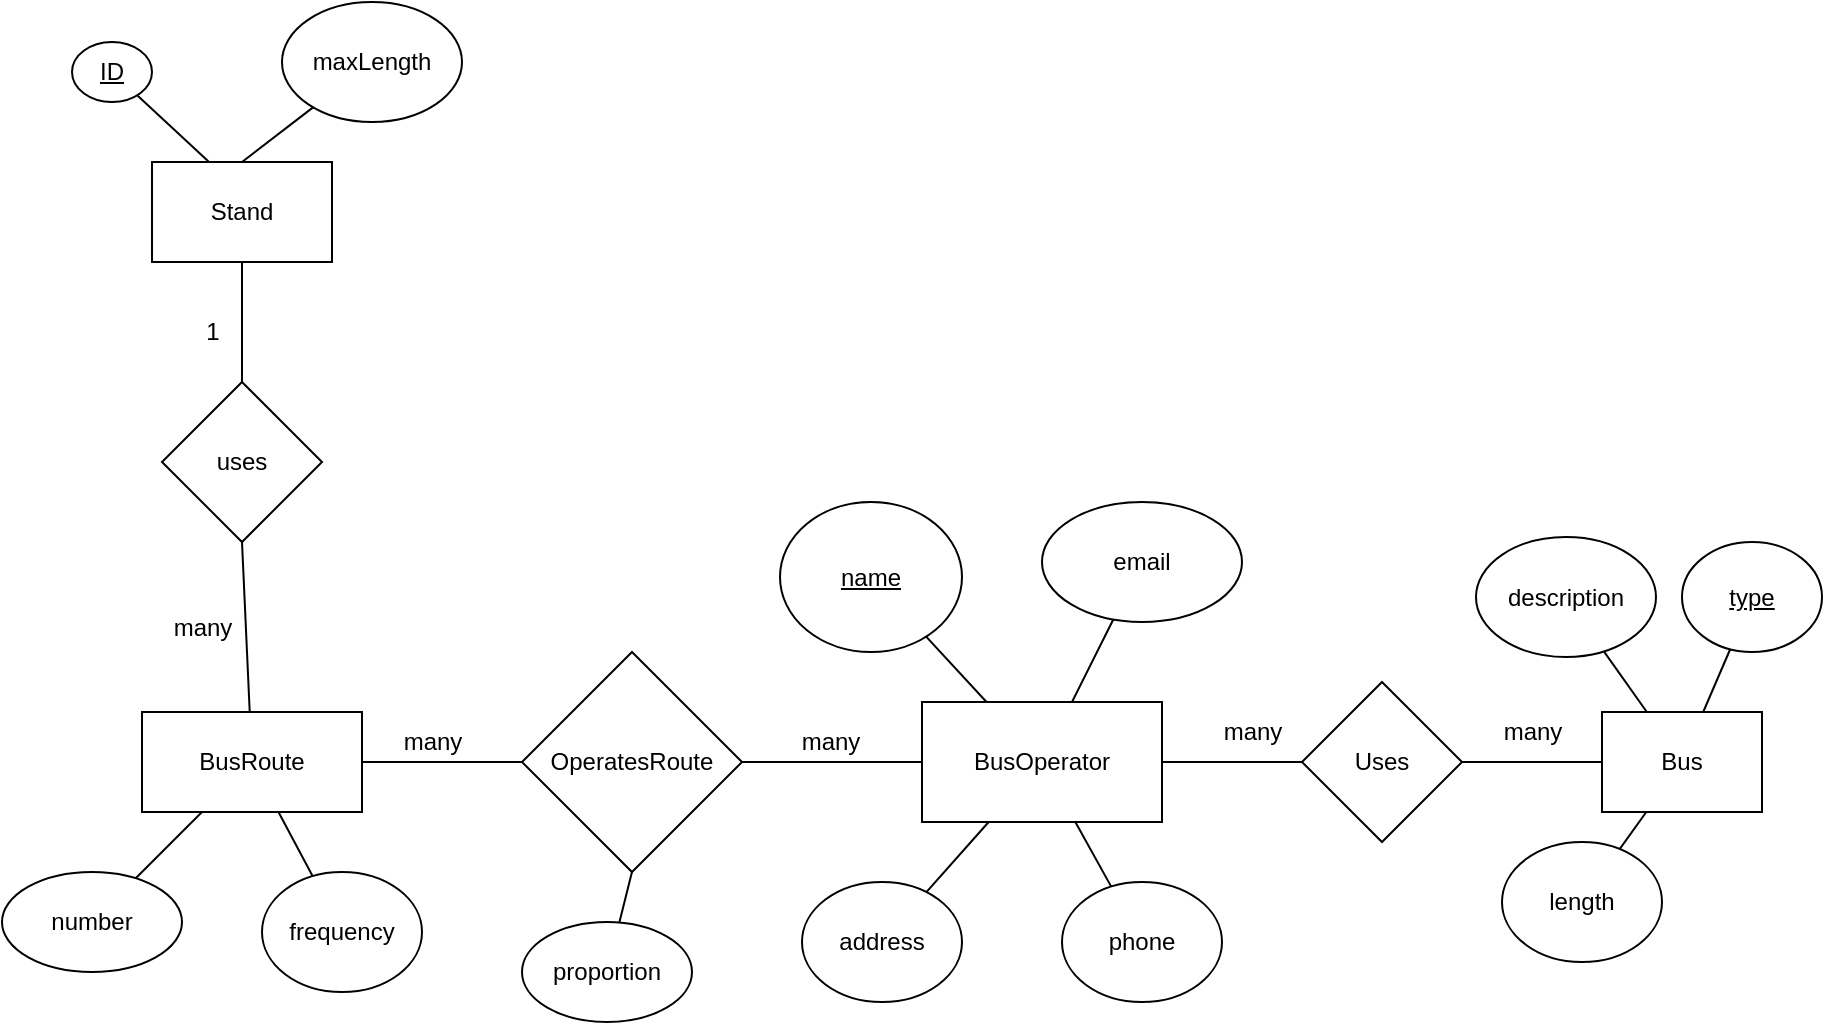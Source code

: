 <mxfile version="20.5.1" type="github">
  <diagram id="4o9XeWuTq2nNvkwLdAB3" name="第 1 页">
    <mxGraphModel dx="1113" dy="1928" grid="1" gridSize="10" guides="1" tooltips="1" connect="1" arrows="1" fold="1" page="1" pageScale="1" pageWidth="827" pageHeight="1169" math="0" shadow="0">
      <root>
        <mxCell id="0" />
        <mxCell id="1" parent="0" />
        <mxCell id="PWqCwKVReQHC_fldtNke-1" value="Stand" style="rounded=0;whiteSpace=wrap;html=1;" vertex="1" parent="1">
          <mxGeometry x="75" y="-550" width="90" height="50" as="geometry" />
        </mxCell>
        <mxCell id="PWqCwKVReQHC_fldtNke-2" value="&lt;u&gt;ID&lt;/u&gt;" style="ellipse;whiteSpace=wrap;html=1;" vertex="1" parent="1">
          <mxGeometry x="35" y="-610" width="40" height="30" as="geometry" />
        </mxCell>
        <mxCell id="PWqCwKVReQHC_fldtNke-3" value="maxLength" style="ellipse;whiteSpace=wrap;html=1;" vertex="1" parent="1">
          <mxGeometry x="140" y="-630" width="90" height="60" as="geometry" />
        </mxCell>
        <mxCell id="PWqCwKVReQHC_fldtNke-4" value="" style="endArrow=none;html=1;rounded=0;exitX=0.317;exitY=0;exitDx=0;exitDy=0;exitPerimeter=0;" edge="1" parent="1" source="PWqCwKVReQHC_fldtNke-1" target="PWqCwKVReQHC_fldtNke-2">
          <mxGeometry width="50" height="50" relative="1" as="geometry">
            <mxPoint x="390" y="-280" as="sourcePoint" />
            <mxPoint x="440" y="-330" as="targetPoint" />
          </mxGeometry>
        </mxCell>
        <mxCell id="PWqCwKVReQHC_fldtNke-5" value="" style="endArrow=none;html=1;rounded=0;exitX=0.5;exitY=0;exitDx=0;exitDy=0;" edge="1" parent="1" source="PWqCwKVReQHC_fldtNke-1" target="PWqCwKVReQHC_fldtNke-3">
          <mxGeometry width="50" height="50" relative="1" as="geometry">
            <mxPoint x="390" y="-280" as="sourcePoint" />
            <mxPoint x="440" y="-330" as="targetPoint" />
          </mxGeometry>
        </mxCell>
        <mxCell id="PWqCwKVReQHC_fldtNke-6" value="BusOperator" style="rounded=0;whiteSpace=wrap;html=1;" vertex="1" parent="1">
          <mxGeometry x="460" y="-280" width="120" height="60" as="geometry" />
        </mxCell>
        <mxCell id="PWqCwKVReQHC_fldtNke-7" value="&lt;u&gt;name&lt;/u&gt;" style="ellipse;whiteSpace=wrap;html=1;" vertex="1" parent="1">
          <mxGeometry x="389" y="-380" width="91" height="75" as="geometry" />
        </mxCell>
        <mxCell id="PWqCwKVReQHC_fldtNke-8" value="address" style="ellipse;whiteSpace=wrap;html=1;" vertex="1" parent="1">
          <mxGeometry x="400" y="-190" width="80" height="60" as="geometry" />
        </mxCell>
        <mxCell id="PWqCwKVReQHC_fldtNke-9" value="email" style="ellipse;whiteSpace=wrap;html=1;" vertex="1" parent="1">
          <mxGeometry x="520" y="-380" width="100" height="60" as="geometry" />
        </mxCell>
        <mxCell id="PWqCwKVReQHC_fldtNke-10" value="phone" style="ellipse;whiteSpace=wrap;html=1;" vertex="1" parent="1">
          <mxGeometry x="530" y="-190" width="80" height="60" as="geometry" />
        </mxCell>
        <mxCell id="PWqCwKVReQHC_fldtNke-11" value="" style="endArrow=none;html=1;rounded=0;" edge="1" parent="1" source="PWqCwKVReQHC_fldtNke-6" target="PWqCwKVReQHC_fldtNke-7">
          <mxGeometry width="50" height="50" relative="1" as="geometry">
            <mxPoint x="400" y="-440" as="sourcePoint" />
            <mxPoint x="450" y="-490" as="targetPoint" />
          </mxGeometry>
        </mxCell>
        <mxCell id="PWqCwKVReQHC_fldtNke-12" value="" style="endArrow=none;html=1;rounded=0;" edge="1" parent="1" source="PWqCwKVReQHC_fldtNke-6" target="PWqCwKVReQHC_fldtNke-8">
          <mxGeometry width="50" height="50" relative="1" as="geometry">
            <mxPoint x="390" y="-280" as="sourcePoint" />
            <mxPoint x="440" y="-330" as="targetPoint" />
          </mxGeometry>
        </mxCell>
        <mxCell id="PWqCwKVReQHC_fldtNke-13" value="" style="endArrow=none;html=1;rounded=0;" edge="1" parent="1" source="PWqCwKVReQHC_fldtNke-6" target="PWqCwKVReQHC_fldtNke-9">
          <mxGeometry width="50" height="50" relative="1" as="geometry">
            <mxPoint x="470" y="-290" as="sourcePoint" />
            <mxPoint x="520" y="-340" as="targetPoint" />
          </mxGeometry>
        </mxCell>
        <mxCell id="PWqCwKVReQHC_fldtNke-14" value="" style="endArrow=none;html=1;rounded=0;" edge="1" parent="1" source="PWqCwKVReQHC_fldtNke-6" target="PWqCwKVReQHC_fldtNke-10">
          <mxGeometry width="50" height="50" relative="1" as="geometry">
            <mxPoint x="390" y="-280" as="sourcePoint" />
            <mxPoint x="440" y="-330" as="targetPoint" />
          </mxGeometry>
        </mxCell>
        <mxCell id="PWqCwKVReQHC_fldtNke-15" value="BusRoute" style="rounded=0;whiteSpace=wrap;html=1;" vertex="1" parent="1">
          <mxGeometry x="70" y="-275" width="110" height="50" as="geometry" />
        </mxCell>
        <mxCell id="PWqCwKVReQHC_fldtNke-16" value="number" style="ellipse;whiteSpace=wrap;html=1;" vertex="1" parent="1">
          <mxGeometry y="-195" width="90" height="50" as="geometry" />
        </mxCell>
        <mxCell id="PWqCwKVReQHC_fldtNke-17" value="frequency" style="ellipse;whiteSpace=wrap;html=1;" vertex="1" parent="1">
          <mxGeometry x="130" y="-195" width="80" height="60" as="geometry" />
        </mxCell>
        <mxCell id="PWqCwKVReQHC_fldtNke-18" value="" style="endArrow=none;html=1;rounded=0;" edge="1" parent="1" source="PWqCwKVReQHC_fldtNke-16" target="PWqCwKVReQHC_fldtNke-15">
          <mxGeometry width="50" height="50" relative="1" as="geometry">
            <mxPoint x="390" y="-280" as="sourcePoint" />
            <mxPoint x="440" y="-330" as="targetPoint" />
          </mxGeometry>
        </mxCell>
        <mxCell id="PWqCwKVReQHC_fldtNke-19" value="" style="endArrow=none;html=1;rounded=0;" edge="1" parent="1" source="PWqCwKVReQHC_fldtNke-17" target="PWqCwKVReQHC_fldtNke-15">
          <mxGeometry width="50" height="50" relative="1" as="geometry">
            <mxPoint x="390" y="-280" as="sourcePoint" />
            <mxPoint x="440" y="-330" as="targetPoint" />
          </mxGeometry>
        </mxCell>
        <mxCell id="PWqCwKVReQHC_fldtNke-20" value="Bus" style="rounded=0;whiteSpace=wrap;html=1;" vertex="1" parent="1">
          <mxGeometry x="800" y="-275" width="80" height="50" as="geometry" />
        </mxCell>
        <mxCell id="PWqCwKVReQHC_fldtNke-21" value="&lt;u&gt;type&lt;/u&gt;" style="ellipse;whiteSpace=wrap;html=1;" vertex="1" parent="1">
          <mxGeometry x="840" y="-360" width="70" height="55" as="geometry" />
        </mxCell>
        <mxCell id="PWqCwKVReQHC_fldtNke-22" value="length" style="ellipse;whiteSpace=wrap;html=1;" vertex="1" parent="1">
          <mxGeometry x="750" y="-210" width="80" height="60" as="geometry" />
        </mxCell>
        <mxCell id="PWqCwKVReQHC_fldtNke-23" value="description" style="ellipse;whiteSpace=wrap;html=1;" vertex="1" parent="1">
          <mxGeometry x="737" y="-362.5" width="90" height="60" as="geometry" />
        </mxCell>
        <mxCell id="PWqCwKVReQHC_fldtNke-24" value="" style="endArrow=none;html=1;rounded=0;" edge="1" parent="1" source="PWqCwKVReQHC_fldtNke-22" target="PWqCwKVReQHC_fldtNke-20">
          <mxGeometry width="50" height="50" relative="1" as="geometry">
            <mxPoint x="640" y="-100" as="sourcePoint" />
            <mxPoint x="690" y="-150" as="targetPoint" />
          </mxGeometry>
        </mxCell>
        <mxCell id="PWqCwKVReQHC_fldtNke-25" value="" style="endArrow=none;html=1;rounded=0;" edge="1" parent="1" source="PWqCwKVReQHC_fldtNke-23" target="PWqCwKVReQHC_fldtNke-20">
          <mxGeometry width="50" height="50" relative="1" as="geometry">
            <mxPoint x="390" y="-270" as="sourcePoint" />
            <mxPoint x="440" y="-320" as="targetPoint" />
          </mxGeometry>
        </mxCell>
        <mxCell id="PWqCwKVReQHC_fldtNke-26" value="" style="endArrow=none;html=1;rounded=0;" edge="1" parent="1" source="PWqCwKVReQHC_fldtNke-21" target="PWqCwKVReQHC_fldtNke-20">
          <mxGeometry width="50" height="50" relative="1" as="geometry">
            <mxPoint x="390" y="-270" as="sourcePoint" />
            <mxPoint x="440" y="-320" as="targetPoint" />
          </mxGeometry>
        </mxCell>
        <mxCell id="PWqCwKVReQHC_fldtNke-27" value="OperatesRoute" style="rhombus;whiteSpace=wrap;html=1;" vertex="1" parent="1">
          <mxGeometry x="260" y="-305" width="110" height="110" as="geometry" />
        </mxCell>
        <mxCell id="PWqCwKVReQHC_fldtNke-28" value="" style="endArrow=none;html=1;rounded=0;entryX=0;entryY=0.5;entryDx=0;entryDy=0;" edge="1" parent="1" source="PWqCwKVReQHC_fldtNke-15" target="PWqCwKVReQHC_fldtNke-27">
          <mxGeometry width="50" height="50" relative="1" as="geometry">
            <mxPoint x="200" y="-290" as="sourcePoint" />
            <mxPoint x="250" y="-340" as="targetPoint" />
          </mxGeometry>
        </mxCell>
        <mxCell id="PWqCwKVReQHC_fldtNke-29" value="" style="endArrow=none;html=1;rounded=0;exitX=1;exitY=0.5;exitDx=0;exitDy=0;" edge="1" parent="1" source="PWqCwKVReQHC_fldtNke-27" target="PWqCwKVReQHC_fldtNke-6">
          <mxGeometry width="50" height="50" relative="1" as="geometry">
            <mxPoint x="470" y="-310" as="sourcePoint" />
            <mxPoint x="520" y="-360" as="targetPoint" />
          </mxGeometry>
        </mxCell>
        <mxCell id="PWqCwKVReQHC_fldtNke-30" value="many" style="text;html=1;align=center;verticalAlign=middle;resizable=0;points=[];autosize=1;strokeColor=none;fillColor=none;" vertex="1" parent="1">
          <mxGeometry x="190" y="-275" width="50" height="30" as="geometry" />
        </mxCell>
        <mxCell id="PWqCwKVReQHC_fldtNke-31" value="many" style="text;html=1;align=center;verticalAlign=middle;resizable=0;points=[];autosize=1;strokeColor=none;fillColor=none;" vertex="1" parent="1">
          <mxGeometry x="389" y="-275" width="50" height="30" as="geometry" />
        </mxCell>
        <mxCell id="PWqCwKVReQHC_fldtNke-32" value="proportion" style="ellipse;whiteSpace=wrap;html=1;" vertex="1" parent="1">
          <mxGeometry x="260" y="-170" width="85" height="50" as="geometry" />
        </mxCell>
        <mxCell id="PWqCwKVReQHC_fldtNke-33" value="" style="endArrow=none;html=1;rounded=0;entryX=0.5;entryY=1;entryDx=0;entryDy=0;" edge="1" parent="1" source="PWqCwKVReQHC_fldtNke-32" target="PWqCwKVReQHC_fldtNke-27">
          <mxGeometry width="50" height="50" relative="1" as="geometry">
            <mxPoint x="380" y="-190" as="sourcePoint" />
            <mxPoint x="430" y="-240" as="targetPoint" />
          </mxGeometry>
        </mxCell>
        <mxCell id="PWqCwKVReQHC_fldtNke-34" value="uses" style="rhombus;whiteSpace=wrap;html=1;" vertex="1" parent="1">
          <mxGeometry x="80" y="-440" width="80" height="80" as="geometry" />
        </mxCell>
        <mxCell id="PWqCwKVReQHC_fldtNke-35" value="Uses" style="rhombus;whiteSpace=wrap;html=1;" vertex="1" parent="1">
          <mxGeometry x="650" y="-290" width="80" height="80" as="geometry" />
        </mxCell>
        <mxCell id="PWqCwKVReQHC_fldtNke-36" value="" style="endArrow=none;html=1;rounded=0;entryX=0;entryY=0.5;entryDx=0;entryDy=0;" edge="1" parent="1" source="PWqCwKVReQHC_fldtNke-6" target="PWqCwKVReQHC_fldtNke-35">
          <mxGeometry width="50" height="50" relative="1" as="geometry">
            <mxPoint x="500" y="-290" as="sourcePoint" />
            <mxPoint x="550" y="-340" as="targetPoint" />
          </mxGeometry>
        </mxCell>
        <mxCell id="PWqCwKVReQHC_fldtNke-37" value="" style="endArrow=none;html=1;rounded=0;exitX=1;exitY=0.5;exitDx=0;exitDy=0;" edge="1" parent="1" source="PWqCwKVReQHC_fldtNke-35" target="PWqCwKVReQHC_fldtNke-20">
          <mxGeometry width="50" height="50" relative="1" as="geometry">
            <mxPoint x="500" y="-290" as="sourcePoint" />
            <mxPoint x="550" y="-340" as="targetPoint" />
          </mxGeometry>
        </mxCell>
        <mxCell id="PWqCwKVReQHC_fldtNke-38" value="many" style="text;html=1;align=center;verticalAlign=middle;resizable=0;points=[];autosize=1;strokeColor=none;fillColor=none;" vertex="1" parent="1">
          <mxGeometry x="600" y="-280" width="50" height="30" as="geometry" />
        </mxCell>
        <mxCell id="PWqCwKVReQHC_fldtNke-39" value="many" style="text;html=1;align=center;verticalAlign=middle;resizable=0;points=[];autosize=1;strokeColor=none;fillColor=none;" vertex="1" parent="1">
          <mxGeometry x="740" y="-280" width="50" height="30" as="geometry" />
        </mxCell>
        <mxCell id="PWqCwKVReQHC_fldtNke-40" value="" style="endArrow=none;html=1;rounded=0;exitX=0.5;exitY=0;exitDx=0;exitDy=0;" edge="1" parent="1" source="PWqCwKVReQHC_fldtNke-34" target="PWqCwKVReQHC_fldtNke-1">
          <mxGeometry width="50" height="50" relative="1" as="geometry">
            <mxPoint x="120" y="-440" as="sourcePoint" />
            <mxPoint x="170" y="-490" as="targetPoint" />
          </mxGeometry>
        </mxCell>
        <mxCell id="PWqCwKVReQHC_fldtNke-41" value="" style="endArrow=none;html=1;rounded=0;entryX=0.5;entryY=1;entryDx=0;entryDy=0;" edge="1" parent="1" source="PWqCwKVReQHC_fldtNke-15" target="PWqCwKVReQHC_fldtNke-34">
          <mxGeometry width="50" height="50" relative="1" as="geometry">
            <mxPoint x="480" y="-300" as="sourcePoint" />
            <mxPoint x="530" y="-350" as="targetPoint" />
          </mxGeometry>
        </mxCell>
        <mxCell id="PWqCwKVReQHC_fldtNke-42" value="1" style="text;html=1;align=center;verticalAlign=middle;resizable=0;points=[];autosize=1;strokeColor=none;fillColor=none;" vertex="1" parent="1">
          <mxGeometry x="90" y="-480" width="30" height="30" as="geometry" />
        </mxCell>
        <mxCell id="PWqCwKVReQHC_fldtNke-43" value="many" style="text;html=1;align=center;verticalAlign=middle;resizable=0;points=[];autosize=1;strokeColor=none;fillColor=none;" vertex="1" parent="1">
          <mxGeometry x="75" y="-332.5" width="50" height="30" as="geometry" />
        </mxCell>
      </root>
    </mxGraphModel>
  </diagram>
</mxfile>
